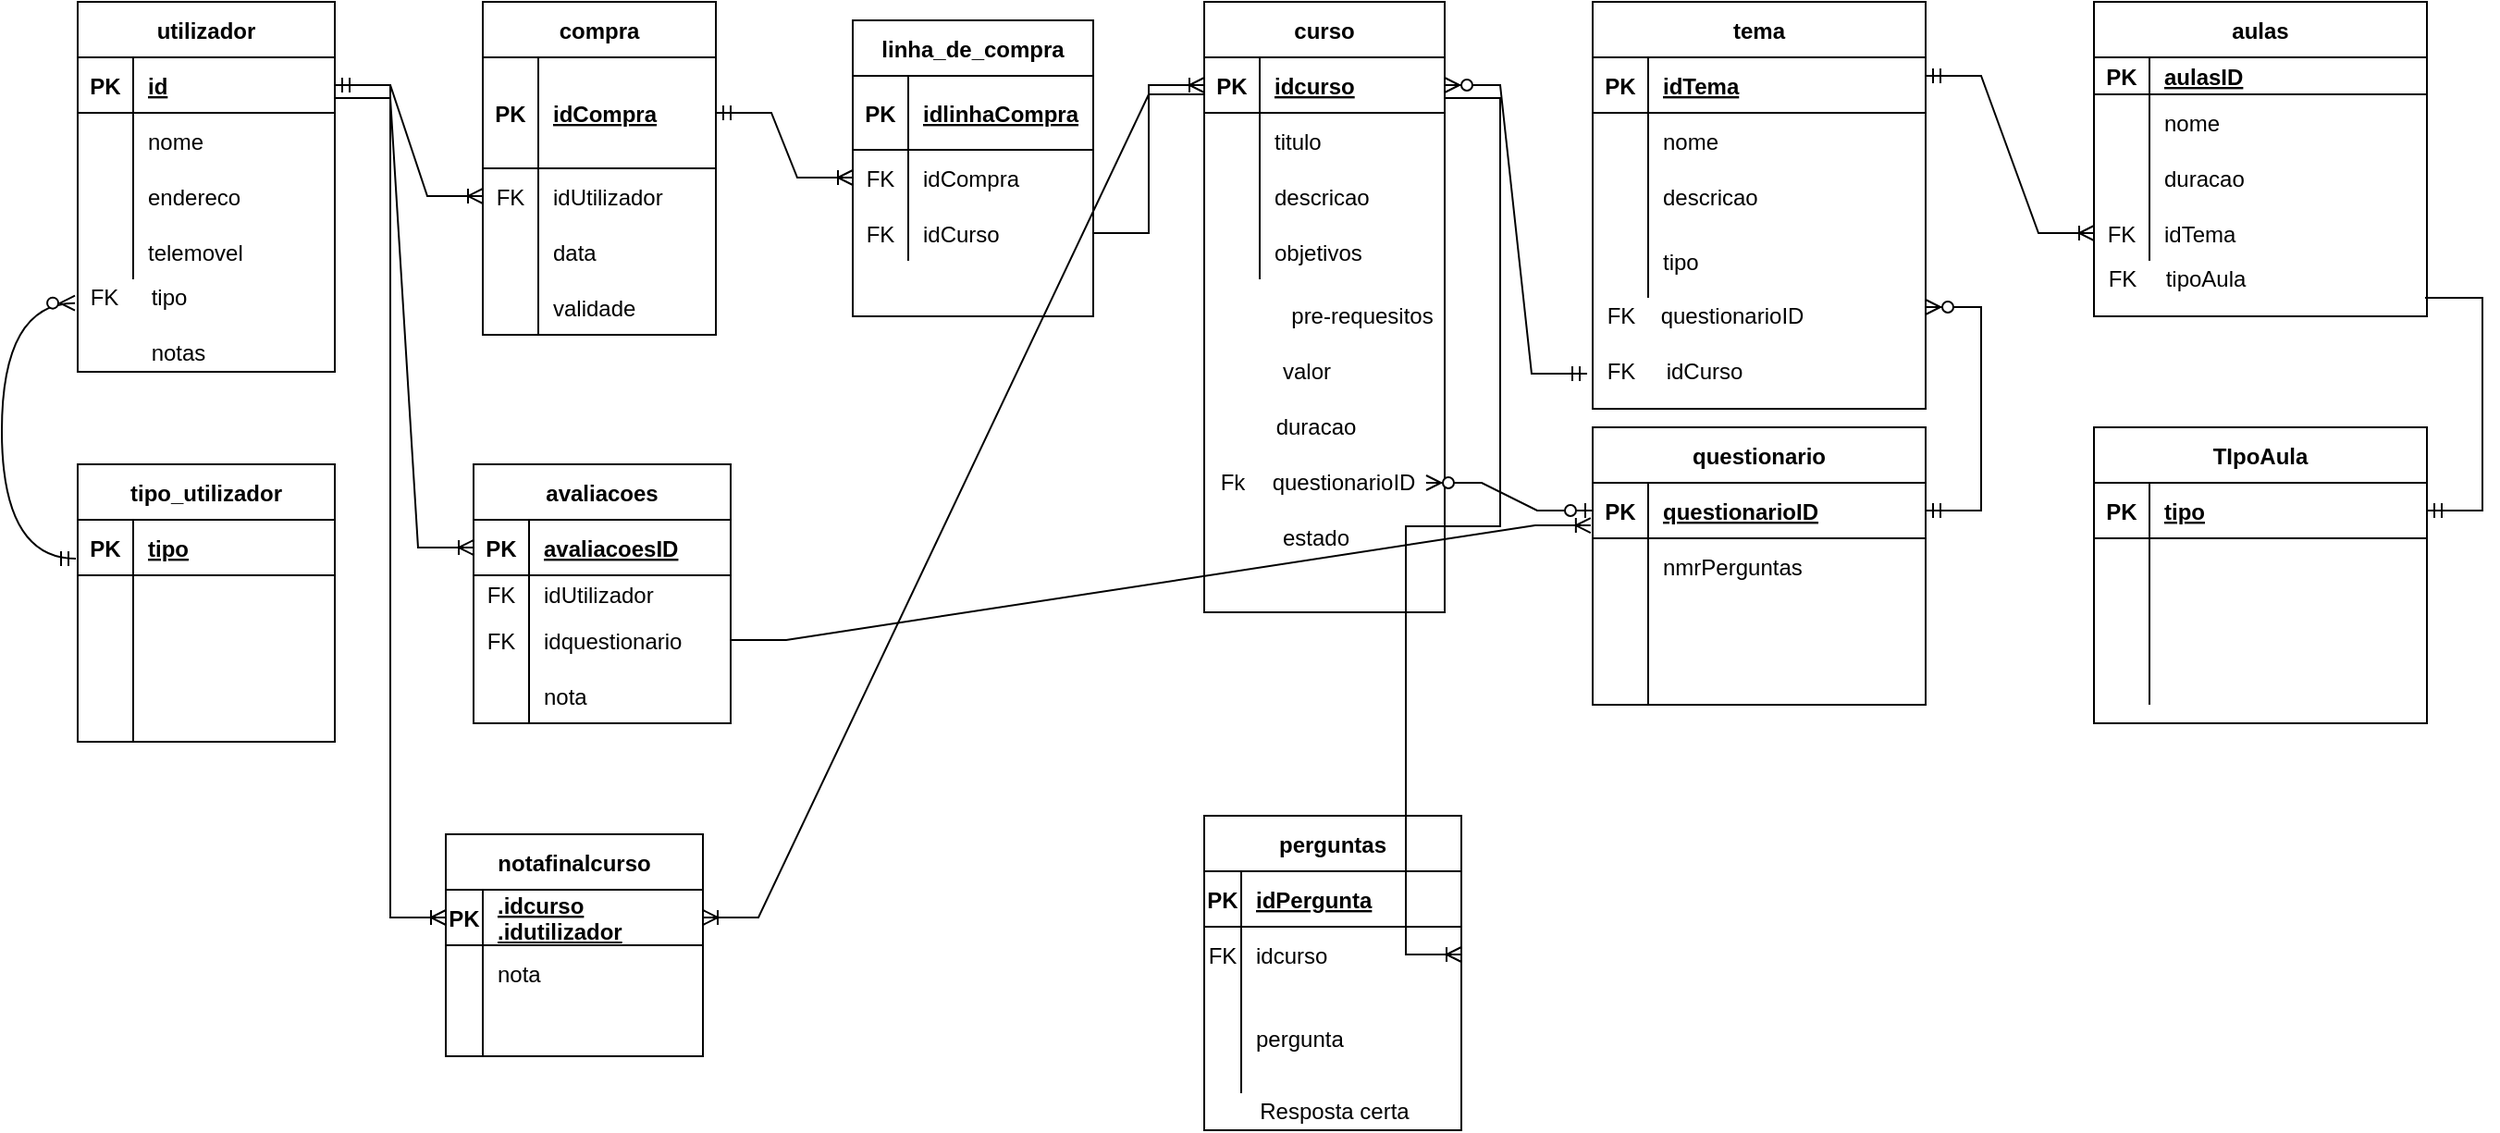 <mxfile version="15.8.6" type="github">
  <diagram id="vh200znScVI1yW0Zi9pW" name="Page-1">
    <mxGraphModel dx="1662" dy="800" grid="1" gridSize="10" guides="1" tooltips="1" connect="1" arrows="1" fold="1" page="1" pageScale="1" pageWidth="827" pageHeight="1169" math="0" shadow="0">
      <root>
        <mxCell id="0" />
        <mxCell id="1" parent="0" />
        <mxCell id="RiUkdsDSBspVf9KGMONN-1" value="utilizador" style="shape=table;startSize=30;container=1;collapsible=1;childLayout=tableLayout;fixedRows=1;rowLines=0;fontStyle=1;align=center;resizeLast=1;" parent="1" vertex="1">
          <mxGeometry x="61" y="70" width="139" height="200" as="geometry" />
        </mxCell>
        <mxCell id="RiUkdsDSBspVf9KGMONN-2" value="" style="shape=partialRectangle;collapsible=0;dropTarget=0;pointerEvents=0;fillColor=none;top=0;left=0;bottom=1;right=0;points=[[0,0.5],[1,0.5]];portConstraint=eastwest;" parent="RiUkdsDSBspVf9KGMONN-1" vertex="1">
          <mxGeometry y="30" width="139" height="30" as="geometry" />
        </mxCell>
        <mxCell id="RiUkdsDSBspVf9KGMONN-3" value="PK" style="shape=partialRectangle;connectable=0;fillColor=none;top=0;left=0;bottom=0;right=0;fontStyle=1;overflow=hidden;" parent="RiUkdsDSBspVf9KGMONN-2" vertex="1">
          <mxGeometry width="30" height="30" as="geometry">
            <mxRectangle width="30" height="30" as="alternateBounds" />
          </mxGeometry>
        </mxCell>
        <mxCell id="RiUkdsDSBspVf9KGMONN-4" value="id" style="shape=partialRectangle;connectable=0;fillColor=none;top=0;left=0;bottom=0;right=0;align=left;spacingLeft=6;fontStyle=5;overflow=hidden;" parent="RiUkdsDSBspVf9KGMONN-2" vertex="1">
          <mxGeometry x="30" width="109" height="30" as="geometry">
            <mxRectangle width="109" height="30" as="alternateBounds" />
          </mxGeometry>
        </mxCell>
        <mxCell id="RiUkdsDSBspVf9KGMONN-5" value="" style="shape=partialRectangle;collapsible=0;dropTarget=0;pointerEvents=0;fillColor=none;top=0;left=0;bottom=0;right=0;points=[[0,0.5],[1,0.5]];portConstraint=eastwest;" parent="RiUkdsDSBspVf9KGMONN-1" vertex="1">
          <mxGeometry y="60" width="139" height="30" as="geometry" />
        </mxCell>
        <mxCell id="RiUkdsDSBspVf9KGMONN-6" value="" style="shape=partialRectangle;connectable=0;fillColor=none;top=0;left=0;bottom=0;right=0;editable=1;overflow=hidden;" parent="RiUkdsDSBspVf9KGMONN-5" vertex="1">
          <mxGeometry width="30" height="30" as="geometry">
            <mxRectangle width="30" height="30" as="alternateBounds" />
          </mxGeometry>
        </mxCell>
        <mxCell id="RiUkdsDSBspVf9KGMONN-7" value="nome" style="shape=partialRectangle;connectable=0;fillColor=none;top=0;left=0;bottom=0;right=0;align=left;spacingLeft=6;overflow=hidden;" parent="RiUkdsDSBspVf9KGMONN-5" vertex="1">
          <mxGeometry x="30" width="109" height="30" as="geometry">
            <mxRectangle width="109" height="30" as="alternateBounds" />
          </mxGeometry>
        </mxCell>
        <mxCell id="RiUkdsDSBspVf9KGMONN-8" value="" style="shape=partialRectangle;collapsible=0;dropTarget=0;pointerEvents=0;fillColor=none;top=0;left=0;bottom=0;right=0;points=[[0,0.5],[1,0.5]];portConstraint=eastwest;" parent="RiUkdsDSBspVf9KGMONN-1" vertex="1">
          <mxGeometry y="90" width="139" height="30" as="geometry" />
        </mxCell>
        <mxCell id="RiUkdsDSBspVf9KGMONN-9" value="" style="shape=partialRectangle;connectable=0;fillColor=none;top=0;left=0;bottom=0;right=0;editable=1;overflow=hidden;" parent="RiUkdsDSBspVf9KGMONN-8" vertex="1">
          <mxGeometry width="30" height="30" as="geometry">
            <mxRectangle width="30" height="30" as="alternateBounds" />
          </mxGeometry>
        </mxCell>
        <mxCell id="RiUkdsDSBspVf9KGMONN-10" value="endereco" style="shape=partialRectangle;connectable=0;fillColor=none;top=0;left=0;bottom=0;right=0;align=left;spacingLeft=6;overflow=hidden;" parent="RiUkdsDSBspVf9KGMONN-8" vertex="1">
          <mxGeometry x="30" width="109" height="30" as="geometry">
            <mxRectangle width="109" height="30" as="alternateBounds" />
          </mxGeometry>
        </mxCell>
        <mxCell id="RiUkdsDSBspVf9KGMONN-11" value="" style="shape=partialRectangle;collapsible=0;dropTarget=0;pointerEvents=0;fillColor=none;top=0;left=0;bottom=0;right=0;points=[[0,0.5],[1,0.5]];portConstraint=eastwest;" parent="RiUkdsDSBspVf9KGMONN-1" vertex="1">
          <mxGeometry y="120" width="139" height="30" as="geometry" />
        </mxCell>
        <mxCell id="RiUkdsDSBspVf9KGMONN-12" value="" style="shape=partialRectangle;connectable=0;fillColor=none;top=0;left=0;bottom=0;right=0;editable=1;overflow=hidden;" parent="RiUkdsDSBspVf9KGMONN-11" vertex="1">
          <mxGeometry width="30" height="30" as="geometry">
            <mxRectangle width="30" height="30" as="alternateBounds" />
          </mxGeometry>
        </mxCell>
        <mxCell id="RiUkdsDSBspVf9KGMONN-13" value="telemovel" style="shape=partialRectangle;connectable=0;fillColor=none;top=0;left=0;bottom=0;right=0;align=left;spacingLeft=6;overflow=hidden;" parent="RiUkdsDSBspVf9KGMONN-11" vertex="1">
          <mxGeometry x="30" width="109" height="30" as="geometry">
            <mxRectangle width="109" height="30" as="alternateBounds" />
          </mxGeometry>
        </mxCell>
        <mxCell id="RiUkdsDSBspVf9KGMONN-14" value="curso" style="shape=table;startSize=30;container=1;collapsible=1;childLayout=tableLayout;fixedRows=1;rowLines=0;fontStyle=1;align=center;resizeLast=1;" parent="1" vertex="1">
          <mxGeometry x="670" y="70" width="130" height="330" as="geometry" />
        </mxCell>
        <mxCell id="RiUkdsDSBspVf9KGMONN-15" value="" style="shape=partialRectangle;collapsible=0;dropTarget=0;pointerEvents=0;fillColor=none;top=0;left=0;bottom=1;right=0;points=[[0,0.5],[1,0.5]];portConstraint=eastwest;" parent="RiUkdsDSBspVf9KGMONN-14" vertex="1">
          <mxGeometry y="30" width="130" height="30" as="geometry" />
        </mxCell>
        <mxCell id="RiUkdsDSBspVf9KGMONN-16" value="PK" style="shape=partialRectangle;connectable=0;fillColor=none;top=0;left=0;bottom=0;right=0;fontStyle=1;overflow=hidden;" parent="RiUkdsDSBspVf9KGMONN-15" vertex="1">
          <mxGeometry width="30" height="30" as="geometry">
            <mxRectangle width="30" height="30" as="alternateBounds" />
          </mxGeometry>
        </mxCell>
        <mxCell id="RiUkdsDSBspVf9KGMONN-17" value="idcurso" style="shape=partialRectangle;connectable=0;fillColor=none;top=0;left=0;bottom=0;right=0;align=left;spacingLeft=6;fontStyle=5;overflow=hidden;" parent="RiUkdsDSBspVf9KGMONN-15" vertex="1">
          <mxGeometry x="30" width="100" height="30" as="geometry">
            <mxRectangle width="100" height="30" as="alternateBounds" />
          </mxGeometry>
        </mxCell>
        <mxCell id="RiUkdsDSBspVf9KGMONN-18" value="" style="shape=partialRectangle;collapsible=0;dropTarget=0;pointerEvents=0;fillColor=none;top=0;left=0;bottom=0;right=0;points=[[0,0.5],[1,0.5]];portConstraint=eastwest;" parent="RiUkdsDSBspVf9KGMONN-14" vertex="1">
          <mxGeometry y="60" width="130" height="30" as="geometry" />
        </mxCell>
        <mxCell id="RiUkdsDSBspVf9KGMONN-19" value="" style="shape=partialRectangle;connectable=0;fillColor=none;top=0;left=0;bottom=0;right=0;editable=1;overflow=hidden;" parent="RiUkdsDSBspVf9KGMONN-18" vertex="1">
          <mxGeometry width="30" height="30" as="geometry">
            <mxRectangle width="30" height="30" as="alternateBounds" />
          </mxGeometry>
        </mxCell>
        <mxCell id="RiUkdsDSBspVf9KGMONN-20" value="titulo" style="shape=partialRectangle;connectable=0;fillColor=none;top=0;left=0;bottom=0;right=0;align=left;spacingLeft=6;overflow=hidden;" parent="RiUkdsDSBspVf9KGMONN-18" vertex="1">
          <mxGeometry x="30" width="100" height="30" as="geometry">
            <mxRectangle width="100" height="30" as="alternateBounds" />
          </mxGeometry>
        </mxCell>
        <mxCell id="RiUkdsDSBspVf9KGMONN-21" value="" style="shape=partialRectangle;collapsible=0;dropTarget=0;pointerEvents=0;fillColor=none;top=0;left=0;bottom=0;right=0;points=[[0,0.5],[1,0.5]];portConstraint=eastwest;" parent="RiUkdsDSBspVf9KGMONN-14" vertex="1">
          <mxGeometry y="90" width="130" height="30" as="geometry" />
        </mxCell>
        <mxCell id="RiUkdsDSBspVf9KGMONN-22" value="" style="shape=partialRectangle;connectable=0;fillColor=none;top=0;left=0;bottom=0;right=0;editable=1;overflow=hidden;" parent="RiUkdsDSBspVf9KGMONN-21" vertex="1">
          <mxGeometry width="30" height="30" as="geometry">
            <mxRectangle width="30" height="30" as="alternateBounds" />
          </mxGeometry>
        </mxCell>
        <mxCell id="RiUkdsDSBspVf9KGMONN-23" value="descricao" style="shape=partialRectangle;connectable=0;fillColor=none;top=0;left=0;bottom=0;right=0;align=left;spacingLeft=6;overflow=hidden;" parent="RiUkdsDSBspVf9KGMONN-21" vertex="1">
          <mxGeometry x="30" width="100" height="30" as="geometry">
            <mxRectangle width="100" height="30" as="alternateBounds" />
          </mxGeometry>
        </mxCell>
        <mxCell id="RiUkdsDSBspVf9KGMONN-24" value="" style="shape=partialRectangle;collapsible=0;dropTarget=0;pointerEvents=0;fillColor=none;top=0;left=0;bottom=0;right=0;points=[[0,0.5],[1,0.5]];portConstraint=eastwest;" parent="RiUkdsDSBspVf9KGMONN-14" vertex="1">
          <mxGeometry y="120" width="130" height="30" as="geometry" />
        </mxCell>
        <mxCell id="RiUkdsDSBspVf9KGMONN-25" value="" style="shape=partialRectangle;connectable=0;fillColor=none;top=0;left=0;bottom=0;right=0;editable=1;overflow=hidden;" parent="RiUkdsDSBspVf9KGMONN-24" vertex="1">
          <mxGeometry width="30" height="30" as="geometry">
            <mxRectangle width="30" height="30" as="alternateBounds" />
          </mxGeometry>
        </mxCell>
        <mxCell id="RiUkdsDSBspVf9KGMONN-26" value="objetivos" style="shape=partialRectangle;connectable=0;fillColor=none;top=0;left=0;bottom=0;right=0;align=left;spacingLeft=6;overflow=hidden;" parent="RiUkdsDSBspVf9KGMONN-24" vertex="1">
          <mxGeometry x="30" width="100" height="30" as="geometry">
            <mxRectangle width="100" height="30" as="alternateBounds" />
          </mxGeometry>
        </mxCell>
        <mxCell id="RiUkdsDSBspVf9KGMONN-28" value="pre-requesitos" style="text;html=1;align=center;verticalAlign=middle;resizable=0;points=[];autosize=1;strokeColor=none;fillColor=none;" parent="1" vertex="1">
          <mxGeometry x="710" y="230" width="90" height="20" as="geometry" />
        </mxCell>
        <mxCell id="RiUkdsDSBspVf9KGMONN-30" value="duracao&lt;span style=&quot;color: rgba(0 , 0 , 0 , 0) ; font-family: monospace ; font-size: 0px&quot;&gt;%3CmxGraphModel%3E%3Croot%3E%3CmxCell%20id%3D%220%22%2F%3E%3CmxCell%20id%3D%221%22%20parent%3D%220%22%2F%3E%3CmxCell%20id%3D%222%22%20value%3D%22pre-requesitos%22%20style%3D%22text%3Bhtml%3D1%3Balign%3Dcenter%3BverticalAlign%3Dmiddle%3Bresizable%3D0%3Bpoints%3D%5B%5D%3Bautosize%3D1%3BstrokeColor%3Dnone%3BfillColor%3Dnone%3B%22%20vertex%3D%221%22%20parent%3D%221%22%3E%3CmxGeometry%20x%3D%22260%22%20y%3D%22480%22%20width%3D%2290%22%20height%3D%2220%22%20as%3D%22geometry%22%2F%3E%3C%2FmxCell%3E%3C%2Froot%3E%3C%2FmxGraphModel%3E&lt;/span&gt;" style="text;html=1;align=center;verticalAlign=middle;resizable=0;points=[];autosize=1;strokeColor=none;fillColor=none;" parent="1" vertex="1">
          <mxGeometry x="700" y="290" width="60" height="20" as="geometry" />
        </mxCell>
        <mxCell id="RiUkdsDSBspVf9KGMONN-31" value="valor" style="text;html=1;align=center;verticalAlign=middle;resizable=0;points=[];autosize=1;strokeColor=none;fillColor=none;" parent="1" vertex="1">
          <mxGeometry x="705" y="260" width="40" height="20" as="geometry" />
        </mxCell>
        <mxCell id="RiUkdsDSBspVf9KGMONN-34" value="tipo_utilizador" style="shape=table;startSize=30;container=1;collapsible=1;childLayout=tableLayout;fixedRows=1;rowLines=0;fontStyle=1;align=center;resizeLast=1;" parent="1" vertex="1">
          <mxGeometry x="61" y="320" width="139" height="150" as="geometry" />
        </mxCell>
        <mxCell id="RiUkdsDSBspVf9KGMONN-35" value="" style="shape=partialRectangle;collapsible=0;dropTarget=0;pointerEvents=0;fillColor=none;top=0;left=0;bottom=1;right=0;points=[[0,0.5],[1,0.5]];portConstraint=eastwest;" parent="RiUkdsDSBspVf9KGMONN-34" vertex="1">
          <mxGeometry y="30" width="139" height="30" as="geometry" />
        </mxCell>
        <mxCell id="RiUkdsDSBspVf9KGMONN-36" value="PK" style="shape=partialRectangle;connectable=0;fillColor=none;top=0;left=0;bottom=0;right=0;fontStyle=1;overflow=hidden;" parent="RiUkdsDSBspVf9KGMONN-35" vertex="1">
          <mxGeometry width="30" height="30" as="geometry">
            <mxRectangle width="30" height="30" as="alternateBounds" />
          </mxGeometry>
        </mxCell>
        <mxCell id="RiUkdsDSBspVf9KGMONN-37" value="tipo" style="shape=partialRectangle;connectable=0;fillColor=none;top=0;left=0;bottom=0;right=0;align=left;spacingLeft=6;fontStyle=5;overflow=hidden;" parent="RiUkdsDSBspVf9KGMONN-35" vertex="1">
          <mxGeometry x="30" width="109" height="30" as="geometry">
            <mxRectangle width="109" height="30" as="alternateBounds" />
          </mxGeometry>
        </mxCell>
        <mxCell id="RiUkdsDSBspVf9KGMONN-38" value="" style="shape=partialRectangle;collapsible=0;dropTarget=0;pointerEvents=0;fillColor=none;top=0;left=0;bottom=0;right=0;points=[[0,0.5],[1,0.5]];portConstraint=eastwest;" parent="RiUkdsDSBspVf9KGMONN-34" vertex="1">
          <mxGeometry y="60" width="139" height="30" as="geometry" />
        </mxCell>
        <mxCell id="RiUkdsDSBspVf9KGMONN-39" value="" style="shape=partialRectangle;connectable=0;fillColor=none;top=0;left=0;bottom=0;right=0;editable=1;overflow=hidden;" parent="RiUkdsDSBspVf9KGMONN-38" vertex="1">
          <mxGeometry width="30" height="30" as="geometry">
            <mxRectangle width="30" height="30" as="alternateBounds" />
          </mxGeometry>
        </mxCell>
        <mxCell id="RiUkdsDSBspVf9KGMONN-40" value="" style="shape=partialRectangle;connectable=0;fillColor=none;top=0;left=0;bottom=0;right=0;align=left;spacingLeft=6;overflow=hidden;" parent="RiUkdsDSBspVf9KGMONN-38" vertex="1">
          <mxGeometry x="30" width="109" height="30" as="geometry">
            <mxRectangle width="109" height="30" as="alternateBounds" />
          </mxGeometry>
        </mxCell>
        <mxCell id="RiUkdsDSBspVf9KGMONN-41" value="" style="shape=partialRectangle;collapsible=0;dropTarget=0;pointerEvents=0;fillColor=none;top=0;left=0;bottom=0;right=0;points=[[0,0.5],[1,0.5]];portConstraint=eastwest;" parent="RiUkdsDSBspVf9KGMONN-34" vertex="1">
          <mxGeometry y="90" width="139" height="30" as="geometry" />
        </mxCell>
        <mxCell id="RiUkdsDSBspVf9KGMONN-42" value="" style="shape=partialRectangle;connectable=0;fillColor=none;top=0;left=0;bottom=0;right=0;editable=1;overflow=hidden;" parent="RiUkdsDSBspVf9KGMONN-41" vertex="1">
          <mxGeometry width="30" height="30" as="geometry">
            <mxRectangle width="30" height="30" as="alternateBounds" />
          </mxGeometry>
        </mxCell>
        <mxCell id="RiUkdsDSBspVf9KGMONN-43" value="" style="shape=partialRectangle;connectable=0;fillColor=none;top=0;left=0;bottom=0;right=0;align=left;spacingLeft=6;overflow=hidden;" parent="RiUkdsDSBspVf9KGMONN-41" vertex="1">
          <mxGeometry x="30" width="109" height="30" as="geometry">
            <mxRectangle width="109" height="30" as="alternateBounds" />
          </mxGeometry>
        </mxCell>
        <mxCell id="RiUkdsDSBspVf9KGMONN-44" value="" style="shape=partialRectangle;collapsible=0;dropTarget=0;pointerEvents=0;fillColor=none;top=0;left=0;bottom=0;right=0;points=[[0,0.5],[1,0.5]];portConstraint=eastwest;" parent="RiUkdsDSBspVf9KGMONN-34" vertex="1">
          <mxGeometry y="120" width="139" height="30" as="geometry" />
        </mxCell>
        <mxCell id="RiUkdsDSBspVf9KGMONN-45" value="" style="shape=partialRectangle;connectable=0;fillColor=none;top=0;left=0;bottom=0;right=0;editable=1;overflow=hidden;" parent="RiUkdsDSBspVf9KGMONN-44" vertex="1">
          <mxGeometry width="30" height="30" as="geometry">
            <mxRectangle width="30" height="30" as="alternateBounds" />
          </mxGeometry>
        </mxCell>
        <mxCell id="RiUkdsDSBspVf9KGMONN-46" value="" style="shape=partialRectangle;connectable=0;fillColor=none;top=0;left=0;bottom=0;right=0;align=left;spacingLeft=6;overflow=hidden;" parent="RiUkdsDSBspVf9KGMONN-44" vertex="1">
          <mxGeometry x="30" width="109" height="30" as="geometry">
            <mxRectangle width="109" height="30" as="alternateBounds" />
          </mxGeometry>
        </mxCell>
        <mxCell id="RiUkdsDSBspVf9KGMONN-47" value="" style="edgeStyle=orthogonalEdgeStyle;fontSize=12;html=1;endArrow=ERzeroToMany;startArrow=ERmandOne;rounded=0;entryX=-0.016;entryY=0.641;entryDx=0;entryDy=0;entryPerimeter=0;elbow=vertical;curved=1;" parent="1" target="RiUkdsDSBspVf9KGMONN-49" edge="1">
          <mxGeometry width="100" height="100" relative="1" as="geometry">
            <mxPoint x="60" y="371" as="sourcePoint" />
            <mxPoint x="140" y="230" as="targetPoint" />
            <Array as="points">
              <mxPoint x="20" y="371" />
              <mxPoint x="20" y="233" />
            </Array>
          </mxGeometry>
        </mxCell>
        <mxCell id="RiUkdsDSBspVf9KGMONN-48" value="tipo" style="text;html=1;align=center;verticalAlign=middle;resizable=0;points=[];autosize=1;strokeColor=none;fillColor=none;" parent="1" vertex="1">
          <mxGeometry x="95" y="220" width="30" height="20" as="geometry" />
        </mxCell>
        <mxCell id="RiUkdsDSBspVf9KGMONN-49" value="FK" style="text;html=1;align=center;verticalAlign=middle;resizable=0;points=[];autosize=1;strokeColor=none;fillColor=none;" parent="1" vertex="1">
          <mxGeometry x="60" y="220" width="30" height="20" as="geometry" />
        </mxCell>
        <mxCell id="RiUkdsDSBspVf9KGMONN-50" value="compra" style="shape=table;startSize=30;container=1;collapsible=1;childLayout=tableLayout;fixedRows=1;rowLines=0;fontStyle=1;align=center;resizeLast=1;" parent="1" vertex="1">
          <mxGeometry x="280" y="70" width="126" height="180" as="geometry" />
        </mxCell>
        <mxCell id="RiUkdsDSBspVf9KGMONN-51" value="" style="shape=partialRectangle;collapsible=0;dropTarget=0;pointerEvents=0;fillColor=none;top=0;left=0;bottom=1;right=0;points=[[0,0.5],[1,0.5]];portConstraint=eastwest;" parent="RiUkdsDSBspVf9KGMONN-50" vertex="1">
          <mxGeometry y="30" width="126" height="60" as="geometry" />
        </mxCell>
        <mxCell id="RiUkdsDSBspVf9KGMONN-52" value="PK" style="shape=partialRectangle;connectable=0;fillColor=none;top=0;left=0;bottom=0;right=0;fontStyle=1;overflow=hidden;" parent="RiUkdsDSBspVf9KGMONN-51" vertex="1">
          <mxGeometry width="30" height="60" as="geometry">
            <mxRectangle width="30" height="60" as="alternateBounds" />
          </mxGeometry>
        </mxCell>
        <mxCell id="RiUkdsDSBspVf9KGMONN-53" value="idCompra" style="shape=partialRectangle;connectable=0;fillColor=none;top=0;left=0;bottom=0;right=0;align=left;spacingLeft=6;fontStyle=5;overflow=hidden;" parent="RiUkdsDSBspVf9KGMONN-51" vertex="1">
          <mxGeometry x="30" width="96" height="60" as="geometry">
            <mxRectangle width="96" height="60" as="alternateBounds" />
          </mxGeometry>
        </mxCell>
        <mxCell id="RiUkdsDSBspVf9KGMONN-54" value="" style="shape=partialRectangle;collapsible=0;dropTarget=0;pointerEvents=0;fillColor=none;top=0;left=0;bottom=0;right=0;points=[[0,0.5],[1,0.5]];portConstraint=eastwest;" parent="RiUkdsDSBspVf9KGMONN-50" vertex="1">
          <mxGeometry y="90" width="126" height="30" as="geometry" />
        </mxCell>
        <mxCell id="RiUkdsDSBspVf9KGMONN-55" value="FK" style="shape=partialRectangle;connectable=0;fillColor=none;top=0;left=0;bottom=0;right=0;editable=1;overflow=hidden;" parent="RiUkdsDSBspVf9KGMONN-54" vertex="1">
          <mxGeometry width="30" height="30" as="geometry">
            <mxRectangle width="30" height="30" as="alternateBounds" />
          </mxGeometry>
        </mxCell>
        <mxCell id="RiUkdsDSBspVf9KGMONN-56" value="idUtilizador" style="shape=partialRectangle;connectable=0;fillColor=none;top=0;left=0;bottom=0;right=0;align=left;spacingLeft=6;overflow=hidden;" parent="RiUkdsDSBspVf9KGMONN-54" vertex="1">
          <mxGeometry x="30" width="96" height="30" as="geometry">
            <mxRectangle width="96" height="30" as="alternateBounds" />
          </mxGeometry>
        </mxCell>
        <mxCell id="RiUkdsDSBspVf9KGMONN-57" value="" style="shape=partialRectangle;collapsible=0;dropTarget=0;pointerEvents=0;fillColor=none;top=0;left=0;bottom=0;right=0;points=[[0,0.5],[1,0.5]];portConstraint=eastwest;" parent="RiUkdsDSBspVf9KGMONN-50" vertex="1">
          <mxGeometry y="120" width="126" height="30" as="geometry" />
        </mxCell>
        <mxCell id="RiUkdsDSBspVf9KGMONN-58" value="" style="shape=partialRectangle;connectable=0;fillColor=none;top=0;left=0;bottom=0;right=0;editable=1;overflow=hidden;" parent="RiUkdsDSBspVf9KGMONN-57" vertex="1">
          <mxGeometry width="30" height="30" as="geometry">
            <mxRectangle width="30" height="30" as="alternateBounds" />
          </mxGeometry>
        </mxCell>
        <mxCell id="RiUkdsDSBspVf9KGMONN-59" value="data" style="shape=partialRectangle;connectable=0;fillColor=none;top=0;left=0;bottom=0;right=0;align=left;spacingLeft=6;overflow=hidden;" parent="RiUkdsDSBspVf9KGMONN-57" vertex="1">
          <mxGeometry x="30" width="96" height="30" as="geometry">
            <mxRectangle width="96" height="30" as="alternateBounds" />
          </mxGeometry>
        </mxCell>
        <mxCell id="RiUkdsDSBspVf9KGMONN-60" value="" style="shape=partialRectangle;collapsible=0;dropTarget=0;pointerEvents=0;fillColor=none;top=0;left=0;bottom=0;right=0;points=[[0,0.5],[1,0.5]];portConstraint=eastwest;" parent="RiUkdsDSBspVf9KGMONN-50" vertex="1">
          <mxGeometry y="150" width="126" height="30" as="geometry" />
        </mxCell>
        <mxCell id="RiUkdsDSBspVf9KGMONN-61" value="" style="shape=partialRectangle;connectable=0;fillColor=none;top=0;left=0;bottom=0;right=0;editable=1;overflow=hidden;" parent="RiUkdsDSBspVf9KGMONN-60" vertex="1">
          <mxGeometry width="30" height="30" as="geometry">
            <mxRectangle width="30" height="30" as="alternateBounds" />
          </mxGeometry>
        </mxCell>
        <mxCell id="RiUkdsDSBspVf9KGMONN-62" value="validade" style="shape=partialRectangle;connectable=0;fillColor=none;top=0;left=0;bottom=0;right=0;align=left;spacingLeft=6;overflow=hidden;" parent="RiUkdsDSBspVf9KGMONN-60" vertex="1">
          <mxGeometry x="30" width="96" height="30" as="geometry">
            <mxRectangle width="96" height="30" as="alternateBounds" />
          </mxGeometry>
        </mxCell>
        <mxCell id="RiUkdsDSBspVf9KGMONN-63" value="linha_de_compra" style="shape=table;startSize=30;container=1;collapsible=1;childLayout=tableLayout;fixedRows=1;rowLines=0;fontStyle=1;align=center;resizeLast=1;" parent="1" vertex="1">
          <mxGeometry x="480" y="80" width="130" height="160" as="geometry" />
        </mxCell>
        <mxCell id="RiUkdsDSBspVf9KGMONN-64" value="" style="shape=partialRectangle;collapsible=0;dropTarget=0;pointerEvents=0;fillColor=none;top=0;left=0;bottom=1;right=0;points=[[0,0.5],[1,0.5]];portConstraint=eastwest;" parent="RiUkdsDSBspVf9KGMONN-63" vertex="1">
          <mxGeometry y="30" width="130" height="40" as="geometry" />
        </mxCell>
        <mxCell id="RiUkdsDSBspVf9KGMONN-65" value="PK" style="shape=partialRectangle;connectable=0;fillColor=none;top=0;left=0;bottom=0;right=0;fontStyle=1;overflow=hidden;" parent="RiUkdsDSBspVf9KGMONN-64" vertex="1">
          <mxGeometry width="30" height="40" as="geometry">
            <mxRectangle width="30" height="40" as="alternateBounds" />
          </mxGeometry>
        </mxCell>
        <mxCell id="RiUkdsDSBspVf9KGMONN-66" value="idlinhaCompra" style="shape=partialRectangle;connectable=0;fillColor=none;top=0;left=0;bottom=0;right=0;align=left;spacingLeft=6;fontStyle=5;overflow=hidden;" parent="RiUkdsDSBspVf9KGMONN-64" vertex="1">
          <mxGeometry x="30" width="100" height="40" as="geometry">
            <mxRectangle width="100" height="40" as="alternateBounds" />
          </mxGeometry>
        </mxCell>
        <mxCell id="RiUkdsDSBspVf9KGMONN-67" value="" style="shape=partialRectangle;collapsible=0;dropTarget=0;pointerEvents=0;fillColor=none;top=0;left=0;bottom=0;right=0;points=[[0,0.5],[1,0.5]];portConstraint=eastwest;" parent="RiUkdsDSBspVf9KGMONN-63" vertex="1">
          <mxGeometry y="70" width="130" height="30" as="geometry" />
        </mxCell>
        <mxCell id="RiUkdsDSBspVf9KGMONN-68" value="FK" style="shape=partialRectangle;connectable=0;fillColor=none;top=0;left=0;bottom=0;right=0;editable=1;overflow=hidden;" parent="RiUkdsDSBspVf9KGMONN-67" vertex="1">
          <mxGeometry width="30" height="30" as="geometry">
            <mxRectangle width="30" height="30" as="alternateBounds" />
          </mxGeometry>
        </mxCell>
        <mxCell id="RiUkdsDSBspVf9KGMONN-69" value="idCompra" style="shape=partialRectangle;connectable=0;fillColor=none;top=0;left=0;bottom=0;right=0;align=left;spacingLeft=6;overflow=hidden;" parent="RiUkdsDSBspVf9KGMONN-67" vertex="1">
          <mxGeometry x="30" width="100" height="30" as="geometry">
            <mxRectangle width="100" height="30" as="alternateBounds" />
          </mxGeometry>
        </mxCell>
        <mxCell id="RiUkdsDSBspVf9KGMONN-73" value="" style="shape=partialRectangle;collapsible=0;dropTarget=0;pointerEvents=0;fillColor=none;top=0;left=0;bottom=0;right=0;points=[[0,0.5],[1,0.5]];portConstraint=eastwest;" parent="RiUkdsDSBspVf9KGMONN-63" vertex="1">
          <mxGeometry y="100" width="130" height="30" as="geometry" />
        </mxCell>
        <mxCell id="RiUkdsDSBspVf9KGMONN-74" value="FK" style="shape=partialRectangle;connectable=0;fillColor=none;top=0;left=0;bottom=0;right=0;editable=1;overflow=hidden;" parent="RiUkdsDSBspVf9KGMONN-73" vertex="1">
          <mxGeometry width="30" height="30" as="geometry">
            <mxRectangle width="30" height="30" as="alternateBounds" />
          </mxGeometry>
        </mxCell>
        <mxCell id="RiUkdsDSBspVf9KGMONN-75" value="idCurso" style="shape=partialRectangle;connectable=0;fillColor=none;top=0;left=0;bottom=0;right=0;align=left;spacingLeft=6;overflow=hidden;" parent="RiUkdsDSBspVf9KGMONN-73" vertex="1">
          <mxGeometry x="30" width="100" height="30" as="geometry">
            <mxRectangle width="100" height="30" as="alternateBounds" />
          </mxGeometry>
        </mxCell>
        <mxCell id="RiUkdsDSBspVf9KGMONN-79" value="" style="edgeStyle=entityRelationEdgeStyle;fontSize=12;html=1;endArrow=ERoneToMany;startArrow=ERmandOne;rounded=0;entryX=0;entryY=0.5;entryDx=0;entryDy=0;" parent="1" source="RiUkdsDSBspVf9KGMONN-2" target="RiUkdsDSBspVf9KGMONN-54" edge="1">
          <mxGeometry width="100" height="100" relative="1" as="geometry">
            <mxPoint x="310" y="340" as="sourcePoint" />
            <mxPoint x="410" y="240" as="targetPoint" />
          </mxGeometry>
        </mxCell>
        <mxCell id="RiUkdsDSBspVf9KGMONN-80" value="" style="edgeStyle=entityRelationEdgeStyle;fontSize=12;html=1;endArrow=ERoneToMany;startArrow=ERmandOne;rounded=0;entryX=0;entryY=0.5;entryDx=0;entryDy=0;" parent="1" source="RiUkdsDSBspVf9KGMONN-51" target="RiUkdsDSBspVf9KGMONN-67" edge="1">
          <mxGeometry width="100" height="100" relative="1" as="geometry">
            <mxPoint x="414" y="185.0" as="sourcePoint" />
            <mxPoint x="480" y="177" as="targetPoint" />
          </mxGeometry>
        </mxCell>
        <mxCell id="RiUkdsDSBspVf9KGMONN-95" value="tema" style="shape=table;startSize=30;container=1;collapsible=1;childLayout=tableLayout;fixedRows=1;rowLines=0;fontStyle=1;align=center;resizeLast=1;" parent="1" vertex="1">
          <mxGeometry x="880" y="70" width="180" height="220" as="geometry" />
        </mxCell>
        <mxCell id="RiUkdsDSBspVf9KGMONN-96" value="" style="shape=partialRectangle;collapsible=0;dropTarget=0;pointerEvents=0;fillColor=none;top=0;left=0;bottom=1;right=0;points=[[0,0.5],[1,0.5]];portConstraint=eastwest;" parent="RiUkdsDSBspVf9KGMONN-95" vertex="1">
          <mxGeometry y="30" width="180" height="30" as="geometry" />
        </mxCell>
        <mxCell id="RiUkdsDSBspVf9KGMONN-97" value="PK" style="shape=partialRectangle;connectable=0;fillColor=none;top=0;left=0;bottom=0;right=0;fontStyle=1;overflow=hidden;" parent="RiUkdsDSBspVf9KGMONN-96" vertex="1">
          <mxGeometry width="30" height="30" as="geometry">
            <mxRectangle width="30" height="30" as="alternateBounds" />
          </mxGeometry>
        </mxCell>
        <mxCell id="RiUkdsDSBspVf9KGMONN-98" value="idTema" style="shape=partialRectangle;connectable=0;fillColor=none;top=0;left=0;bottom=0;right=0;align=left;spacingLeft=6;fontStyle=5;overflow=hidden;" parent="RiUkdsDSBspVf9KGMONN-96" vertex="1">
          <mxGeometry x="30" width="150" height="30" as="geometry">
            <mxRectangle width="150" height="30" as="alternateBounds" />
          </mxGeometry>
        </mxCell>
        <mxCell id="RiUkdsDSBspVf9KGMONN-99" value="" style="shape=partialRectangle;collapsible=0;dropTarget=0;pointerEvents=0;fillColor=none;top=0;left=0;bottom=0;right=0;points=[[0,0.5],[1,0.5]];portConstraint=eastwest;" parent="RiUkdsDSBspVf9KGMONN-95" vertex="1">
          <mxGeometry y="60" width="180" height="30" as="geometry" />
        </mxCell>
        <mxCell id="RiUkdsDSBspVf9KGMONN-100" value="" style="shape=partialRectangle;connectable=0;fillColor=none;top=0;left=0;bottom=0;right=0;editable=1;overflow=hidden;" parent="RiUkdsDSBspVf9KGMONN-99" vertex="1">
          <mxGeometry width="30" height="30" as="geometry">
            <mxRectangle width="30" height="30" as="alternateBounds" />
          </mxGeometry>
        </mxCell>
        <mxCell id="RiUkdsDSBspVf9KGMONN-101" value="nome" style="shape=partialRectangle;connectable=0;fillColor=none;top=0;left=0;bottom=0;right=0;align=left;spacingLeft=6;overflow=hidden;" parent="RiUkdsDSBspVf9KGMONN-99" vertex="1">
          <mxGeometry x="30" width="150" height="30" as="geometry">
            <mxRectangle width="150" height="30" as="alternateBounds" />
          </mxGeometry>
        </mxCell>
        <mxCell id="RiUkdsDSBspVf9KGMONN-102" value="" style="shape=partialRectangle;collapsible=0;dropTarget=0;pointerEvents=0;fillColor=none;top=0;left=0;bottom=0;right=0;points=[[0,0.5],[1,0.5]];portConstraint=eastwest;" parent="RiUkdsDSBspVf9KGMONN-95" vertex="1">
          <mxGeometry y="90" width="180" height="30" as="geometry" />
        </mxCell>
        <mxCell id="RiUkdsDSBspVf9KGMONN-103" value="" style="shape=partialRectangle;connectable=0;fillColor=none;top=0;left=0;bottom=0;right=0;editable=1;overflow=hidden;" parent="RiUkdsDSBspVf9KGMONN-102" vertex="1">
          <mxGeometry width="30" height="30" as="geometry">
            <mxRectangle width="30" height="30" as="alternateBounds" />
          </mxGeometry>
        </mxCell>
        <mxCell id="RiUkdsDSBspVf9KGMONN-104" value="descricao" style="shape=partialRectangle;connectable=0;fillColor=none;top=0;left=0;bottom=0;right=0;align=left;spacingLeft=6;overflow=hidden;" parent="RiUkdsDSBspVf9KGMONN-102" vertex="1">
          <mxGeometry x="30" width="150" height="30" as="geometry">
            <mxRectangle width="150" height="30" as="alternateBounds" />
          </mxGeometry>
        </mxCell>
        <mxCell id="RiUkdsDSBspVf9KGMONN-105" value="" style="shape=partialRectangle;collapsible=0;dropTarget=0;pointerEvents=0;fillColor=none;top=0;left=0;bottom=0;right=0;points=[[0,0.5],[1,0.5]];portConstraint=eastwest;" parent="RiUkdsDSBspVf9KGMONN-95" vertex="1">
          <mxGeometry y="120" width="180" height="40" as="geometry" />
        </mxCell>
        <mxCell id="RiUkdsDSBspVf9KGMONN-106" value="" style="shape=partialRectangle;connectable=0;fillColor=none;top=0;left=0;bottom=0;right=0;editable=1;overflow=hidden;" parent="RiUkdsDSBspVf9KGMONN-105" vertex="1">
          <mxGeometry width="30" height="40" as="geometry">
            <mxRectangle width="30" height="40" as="alternateBounds" />
          </mxGeometry>
        </mxCell>
        <mxCell id="RiUkdsDSBspVf9KGMONN-107" value="tipo" style="shape=partialRectangle;connectable=0;fillColor=none;top=0;left=0;bottom=0;right=0;align=left;spacingLeft=6;overflow=hidden;" parent="RiUkdsDSBspVf9KGMONN-105" vertex="1">
          <mxGeometry x="30" width="150" height="40" as="geometry">
            <mxRectangle width="150" height="40" as="alternateBounds" />
          </mxGeometry>
        </mxCell>
        <mxCell id="RiUkdsDSBspVf9KGMONN-108" value="aulas" style="shape=table;startSize=30;container=1;collapsible=1;childLayout=tableLayout;fixedRows=1;rowLines=0;fontStyle=1;align=center;resizeLast=1;" parent="1" vertex="1">
          <mxGeometry x="1151" y="70" width="180" height="170" as="geometry" />
        </mxCell>
        <mxCell id="RiUkdsDSBspVf9KGMONN-109" value="" style="shape=partialRectangle;collapsible=0;dropTarget=0;pointerEvents=0;fillColor=none;top=0;left=0;bottom=1;right=0;points=[[0,0.5],[1,0.5]];portConstraint=eastwest;" parent="RiUkdsDSBspVf9KGMONN-108" vertex="1">
          <mxGeometry y="30" width="180" height="20" as="geometry" />
        </mxCell>
        <mxCell id="RiUkdsDSBspVf9KGMONN-110" value="PK" style="shape=partialRectangle;connectable=0;fillColor=none;top=0;left=0;bottom=0;right=0;fontStyle=1;overflow=hidden;" parent="RiUkdsDSBspVf9KGMONN-109" vertex="1">
          <mxGeometry width="30" height="20" as="geometry">
            <mxRectangle width="30" height="20" as="alternateBounds" />
          </mxGeometry>
        </mxCell>
        <mxCell id="RiUkdsDSBspVf9KGMONN-111" value="aulasID" style="shape=partialRectangle;connectable=0;fillColor=none;top=0;left=0;bottom=0;right=0;align=left;spacingLeft=6;fontStyle=5;overflow=hidden;" parent="RiUkdsDSBspVf9KGMONN-109" vertex="1">
          <mxGeometry x="30" width="150" height="20" as="geometry">
            <mxRectangle width="150" height="20" as="alternateBounds" />
          </mxGeometry>
        </mxCell>
        <mxCell id="RiUkdsDSBspVf9KGMONN-112" value="" style="shape=partialRectangle;collapsible=0;dropTarget=0;pointerEvents=0;fillColor=none;top=0;left=0;bottom=0;right=0;points=[[0,0.5],[1,0.5]];portConstraint=eastwest;" parent="RiUkdsDSBspVf9KGMONN-108" vertex="1">
          <mxGeometry y="50" width="180" height="30" as="geometry" />
        </mxCell>
        <mxCell id="RiUkdsDSBspVf9KGMONN-113" value="" style="shape=partialRectangle;connectable=0;fillColor=none;top=0;left=0;bottom=0;right=0;editable=1;overflow=hidden;" parent="RiUkdsDSBspVf9KGMONN-112" vertex="1">
          <mxGeometry width="30" height="30" as="geometry">
            <mxRectangle width="30" height="30" as="alternateBounds" />
          </mxGeometry>
        </mxCell>
        <mxCell id="RiUkdsDSBspVf9KGMONN-114" value="nome" style="shape=partialRectangle;connectable=0;fillColor=none;top=0;left=0;bottom=0;right=0;align=left;spacingLeft=6;overflow=hidden;" parent="RiUkdsDSBspVf9KGMONN-112" vertex="1">
          <mxGeometry x="30" width="150" height="30" as="geometry">
            <mxRectangle width="150" height="30" as="alternateBounds" />
          </mxGeometry>
        </mxCell>
        <mxCell id="RiUkdsDSBspVf9KGMONN-115" value="" style="shape=partialRectangle;collapsible=0;dropTarget=0;pointerEvents=0;fillColor=none;top=0;left=0;bottom=0;right=0;points=[[0,0.5],[1,0.5]];portConstraint=eastwest;" parent="RiUkdsDSBspVf9KGMONN-108" vertex="1">
          <mxGeometry y="80" width="180" height="30" as="geometry" />
        </mxCell>
        <mxCell id="RiUkdsDSBspVf9KGMONN-116" value="" style="shape=partialRectangle;connectable=0;fillColor=none;top=0;left=0;bottom=0;right=0;editable=1;overflow=hidden;" parent="RiUkdsDSBspVf9KGMONN-115" vertex="1">
          <mxGeometry width="30" height="30" as="geometry">
            <mxRectangle width="30" height="30" as="alternateBounds" />
          </mxGeometry>
        </mxCell>
        <mxCell id="RiUkdsDSBspVf9KGMONN-117" value="duracao" style="shape=partialRectangle;connectable=0;fillColor=none;top=0;left=0;bottom=0;right=0;align=left;spacingLeft=6;overflow=hidden;" parent="RiUkdsDSBspVf9KGMONN-115" vertex="1">
          <mxGeometry x="30" width="150" height="30" as="geometry">
            <mxRectangle width="150" height="30" as="alternateBounds" />
          </mxGeometry>
        </mxCell>
        <mxCell id="RiUkdsDSBspVf9KGMONN-118" value="" style="shape=partialRectangle;collapsible=0;dropTarget=0;pointerEvents=0;fillColor=none;top=0;left=0;bottom=0;right=0;points=[[0,0.5],[1,0.5]];portConstraint=eastwest;" parent="RiUkdsDSBspVf9KGMONN-108" vertex="1">
          <mxGeometry y="110" width="180" height="30" as="geometry" />
        </mxCell>
        <mxCell id="RiUkdsDSBspVf9KGMONN-119" value="FK" style="shape=partialRectangle;connectable=0;fillColor=none;top=0;left=0;bottom=0;right=0;editable=1;overflow=hidden;" parent="RiUkdsDSBspVf9KGMONN-118" vertex="1">
          <mxGeometry width="30" height="30" as="geometry">
            <mxRectangle width="30" height="30" as="alternateBounds" />
          </mxGeometry>
        </mxCell>
        <mxCell id="RiUkdsDSBspVf9KGMONN-120" value="idTema" style="shape=partialRectangle;connectable=0;fillColor=none;top=0;left=0;bottom=0;right=0;align=left;spacingLeft=6;overflow=hidden;" parent="RiUkdsDSBspVf9KGMONN-118" vertex="1">
          <mxGeometry x="30" width="150" height="30" as="geometry">
            <mxRectangle width="150" height="30" as="alternateBounds" />
          </mxGeometry>
        </mxCell>
        <mxCell id="RiUkdsDSBspVf9KGMONN-121" value="TIpoAula" style="shape=table;startSize=30;container=1;collapsible=1;childLayout=tableLayout;fixedRows=1;rowLines=0;fontStyle=1;align=center;resizeLast=1;" parent="1" vertex="1">
          <mxGeometry x="1151" y="300" width="180" height="160" as="geometry" />
        </mxCell>
        <mxCell id="RiUkdsDSBspVf9KGMONN-122" value="" style="shape=partialRectangle;collapsible=0;dropTarget=0;pointerEvents=0;fillColor=none;top=0;left=0;bottom=1;right=0;points=[[0,0.5],[1,0.5]];portConstraint=eastwest;" parent="RiUkdsDSBspVf9KGMONN-121" vertex="1">
          <mxGeometry y="30" width="180" height="30" as="geometry" />
        </mxCell>
        <mxCell id="RiUkdsDSBspVf9KGMONN-123" value="PK" style="shape=partialRectangle;connectable=0;fillColor=none;top=0;left=0;bottom=0;right=0;fontStyle=1;overflow=hidden;" parent="RiUkdsDSBspVf9KGMONN-122" vertex="1">
          <mxGeometry width="30" height="30" as="geometry">
            <mxRectangle width="30" height="30" as="alternateBounds" />
          </mxGeometry>
        </mxCell>
        <mxCell id="RiUkdsDSBspVf9KGMONN-124" value="tipo" style="shape=partialRectangle;connectable=0;fillColor=none;top=0;left=0;bottom=0;right=0;align=left;spacingLeft=6;fontStyle=5;overflow=hidden;" parent="RiUkdsDSBspVf9KGMONN-122" vertex="1">
          <mxGeometry x="30" width="150" height="30" as="geometry">
            <mxRectangle width="150" height="30" as="alternateBounds" />
          </mxGeometry>
        </mxCell>
        <mxCell id="RiUkdsDSBspVf9KGMONN-125" value="" style="shape=partialRectangle;collapsible=0;dropTarget=0;pointerEvents=0;fillColor=none;top=0;left=0;bottom=0;right=0;points=[[0,0.5],[1,0.5]];portConstraint=eastwest;" parent="RiUkdsDSBspVf9KGMONN-121" vertex="1">
          <mxGeometry y="60" width="180" height="30" as="geometry" />
        </mxCell>
        <mxCell id="RiUkdsDSBspVf9KGMONN-126" value="" style="shape=partialRectangle;connectable=0;fillColor=none;top=0;left=0;bottom=0;right=0;editable=1;overflow=hidden;" parent="RiUkdsDSBspVf9KGMONN-125" vertex="1">
          <mxGeometry width="30" height="30" as="geometry">
            <mxRectangle width="30" height="30" as="alternateBounds" />
          </mxGeometry>
        </mxCell>
        <mxCell id="RiUkdsDSBspVf9KGMONN-127" value="" style="shape=partialRectangle;connectable=0;fillColor=none;top=0;left=0;bottom=0;right=0;align=left;spacingLeft=6;overflow=hidden;" parent="RiUkdsDSBspVf9KGMONN-125" vertex="1">
          <mxGeometry x="30" width="150" height="30" as="geometry">
            <mxRectangle width="150" height="30" as="alternateBounds" />
          </mxGeometry>
        </mxCell>
        <mxCell id="RiUkdsDSBspVf9KGMONN-128" value="" style="shape=partialRectangle;collapsible=0;dropTarget=0;pointerEvents=0;fillColor=none;top=0;left=0;bottom=0;right=0;points=[[0,0.5],[1,0.5]];portConstraint=eastwest;" parent="RiUkdsDSBspVf9KGMONN-121" vertex="1">
          <mxGeometry y="90" width="180" height="30" as="geometry" />
        </mxCell>
        <mxCell id="RiUkdsDSBspVf9KGMONN-129" value="" style="shape=partialRectangle;connectable=0;fillColor=none;top=0;left=0;bottom=0;right=0;editable=1;overflow=hidden;" parent="RiUkdsDSBspVf9KGMONN-128" vertex="1">
          <mxGeometry width="30" height="30" as="geometry">
            <mxRectangle width="30" height="30" as="alternateBounds" />
          </mxGeometry>
        </mxCell>
        <mxCell id="RiUkdsDSBspVf9KGMONN-130" value="" style="shape=partialRectangle;connectable=0;fillColor=none;top=0;left=0;bottom=0;right=0;align=left;spacingLeft=6;overflow=hidden;" parent="RiUkdsDSBspVf9KGMONN-128" vertex="1">
          <mxGeometry x="30" width="150" height="30" as="geometry">
            <mxRectangle width="150" height="30" as="alternateBounds" />
          </mxGeometry>
        </mxCell>
        <mxCell id="RiUkdsDSBspVf9KGMONN-131" value="" style="shape=partialRectangle;collapsible=0;dropTarget=0;pointerEvents=0;fillColor=none;top=0;left=0;bottom=0;right=0;points=[[0,0.5],[1,0.5]];portConstraint=eastwest;" parent="RiUkdsDSBspVf9KGMONN-121" vertex="1">
          <mxGeometry y="120" width="180" height="30" as="geometry" />
        </mxCell>
        <mxCell id="RiUkdsDSBspVf9KGMONN-132" value="" style="shape=partialRectangle;connectable=0;fillColor=none;top=0;left=0;bottom=0;right=0;editable=1;overflow=hidden;" parent="RiUkdsDSBspVf9KGMONN-131" vertex="1">
          <mxGeometry width="30" height="30" as="geometry">
            <mxRectangle width="30" height="30" as="alternateBounds" />
          </mxGeometry>
        </mxCell>
        <mxCell id="RiUkdsDSBspVf9KGMONN-133" value="" style="shape=partialRectangle;connectable=0;fillColor=none;top=0;left=0;bottom=0;right=0;align=left;spacingLeft=6;overflow=hidden;" parent="RiUkdsDSBspVf9KGMONN-131" vertex="1">
          <mxGeometry x="30" width="150" height="30" as="geometry">
            <mxRectangle width="150" height="30" as="alternateBounds" />
          </mxGeometry>
        </mxCell>
        <mxCell id="RiUkdsDSBspVf9KGMONN-141" value="" style="edgeStyle=entityRelationEdgeStyle;fontSize=12;html=1;endArrow=ERoneToMany;startArrow=ERmandOne;rounded=0;entryX=0;entryY=0.5;entryDx=0;entryDy=0;" parent="1" target="RiUkdsDSBspVf9KGMONN-118" edge="1">
          <mxGeometry width="100" height="100" relative="1" as="geometry">
            <mxPoint x="1060" y="110" as="sourcePoint" />
            <mxPoint x="1160" y="10" as="targetPoint" />
          </mxGeometry>
        </mxCell>
        <mxCell id="RiUkdsDSBspVf9KGMONN-144" value="questionario" style="shape=table;startSize=30;container=1;collapsible=1;childLayout=tableLayout;fixedRows=1;rowLines=0;fontStyle=1;align=center;resizeLast=1;" parent="1" vertex="1">
          <mxGeometry x="880" y="300" width="180" height="150" as="geometry" />
        </mxCell>
        <mxCell id="RiUkdsDSBspVf9KGMONN-145" value="" style="shape=partialRectangle;collapsible=0;dropTarget=0;pointerEvents=0;fillColor=none;top=0;left=0;bottom=1;right=0;points=[[0,0.5],[1,0.5]];portConstraint=eastwest;" parent="RiUkdsDSBspVf9KGMONN-144" vertex="1">
          <mxGeometry y="30" width="180" height="30" as="geometry" />
        </mxCell>
        <mxCell id="RiUkdsDSBspVf9KGMONN-146" value="PK" style="shape=partialRectangle;connectable=0;fillColor=none;top=0;left=0;bottom=0;right=0;fontStyle=1;overflow=hidden;" parent="RiUkdsDSBspVf9KGMONN-145" vertex="1">
          <mxGeometry width="30" height="30" as="geometry">
            <mxRectangle width="30" height="30" as="alternateBounds" />
          </mxGeometry>
        </mxCell>
        <mxCell id="RiUkdsDSBspVf9KGMONN-147" value="questionarioID" style="shape=partialRectangle;connectable=0;fillColor=none;top=0;left=0;bottom=0;right=0;align=left;spacingLeft=6;fontStyle=5;overflow=hidden;" parent="RiUkdsDSBspVf9KGMONN-145" vertex="1">
          <mxGeometry x="30" width="150" height="30" as="geometry">
            <mxRectangle width="150" height="30" as="alternateBounds" />
          </mxGeometry>
        </mxCell>
        <mxCell id="RiUkdsDSBspVf9KGMONN-148" value="" style="shape=partialRectangle;collapsible=0;dropTarget=0;pointerEvents=0;fillColor=none;top=0;left=0;bottom=0;right=0;points=[[0,0.5],[1,0.5]];portConstraint=eastwest;" parent="RiUkdsDSBspVf9KGMONN-144" vertex="1">
          <mxGeometry y="60" width="180" height="30" as="geometry" />
        </mxCell>
        <mxCell id="RiUkdsDSBspVf9KGMONN-149" value="" style="shape=partialRectangle;connectable=0;fillColor=none;top=0;left=0;bottom=0;right=0;editable=1;overflow=hidden;" parent="RiUkdsDSBspVf9KGMONN-148" vertex="1">
          <mxGeometry width="30" height="30" as="geometry">
            <mxRectangle width="30" height="30" as="alternateBounds" />
          </mxGeometry>
        </mxCell>
        <mxCell id="RiUkdsDSBspVf9KGMONN-150" value="nmrPerguntas" style="shape=partialRectangle;connectable=0;fillColor=none;top=0;left=0;bottom=0;right=0;align=left;spacingLeft=6;overflow=hidden;" parent="RiUkdsDSBspVf9KGMONN-148" vertex="1">
          <mxGeometry x="30" width="150" height="30" as="geometry">
            <mxRectangle width="150" height="30" as="alternateBounds" />
          </mxGeometry>
        </mxCell>
        <mxCell id="RiUkdsDSBspVf9KGMONN-151" value="" style="shape=partialRectangle;collapsible=0;dropTarget=0;pointerEvents=0;fillColor=none;top=0;left=0;bottom=0;right=0;points=[[0,0.5],[1,0.5]];portConstraint=eastwest;" parent="RiUkdsDSBspVf9KGMONN-144" vertex="1">
          <mxGeometry y="90" width="180" height="30" as="geometry" />
        </mxCell>
        <mxCell id="RiUkdsDSBspVf9KGMONN-152" value="" style="shape=partialRectangle;connectable=0;fillColor=none;top=0;left=0;bottom=0;right=0;editable=1;overflow=hidden;" parent="RiUkdsDSBspVf9KGMONN-151" vertex="1">
          <mxGeometry width="30" height="30" as="geometry">
            <mxRectangle width="30" height="30" as="alternateBounds" />
          </mxGeometry>
        </mxCell>
        <mxCell id="RiUkdsDSBspVf9KGMONN-153" value="" style="shape=partialRectangle;connectable=0;fillColor=none;top=0;left=0;bottom=0;right=0;align=left;spacingLeft=6;overflow=hidden;" parent="RiUkdsDSBspVf9KGMONN-151" vertex="1">
          <mxGeometry x="30" width="150" height="30" as="geometry">
            <mxRectangle width="150" height="30" as="alternateBounds" />
          </mxGeometry>
        </mxCell>
        <mxCell id="RiUkdsDSBspVf9KGMONN-154" value="" style="shape=partialRectangle;collapsible=0;dropTarget=0;pointerEvents=0;fillColor=none;top=0;left=0;bottom=0;right=0;points=[[0,0.5],[1,0.5]];portConstraint=eastwest;" parent="RiUkdsDSBspVf9KGMONN-144" vertex="1">
          <mxGeometry y="120" width="180" height="30" as="geometry" />
        </mxCell>
        <mxCell id="RiUkdsDSBspVf9KGMONN-155" value="" style="shape=partialRectangle;connectable=0;fillColor=none;top=0;left=0;bottom=0;right=0;editable=1;overflow=hidden;" parent="RiUkdsDSBspVf9KGMONN-154" vertex="1">
          <mxGeometry width="30" height="30" as="geometry">
            <mxRectangle width="30" height="30" as="alternateBounds" />
          </mxGeometry>
        </mxCell>
        <mxCell id="RiUkdsDSBspVf9KGMONN-156" value="" style="shape=partialRectangle;connectable=0;fillColor=none;top=0;left=0;bottom=0;right=0;align=left;spacingLeft=6;overflow=hidden;" parent="RiUkdsDSBspVf9KGMONN-154" vertex="1">
          <mxGeometry x="30" width="150" height="30" as="geometry">
            <mxRectangle width="150" height="30" as="alternateBounds" />
          </mxGeometry>
        </mxCell>
        <mxCell id="RiUkdsDSBspVf9KGMONN-157" value="questionarioID" style="text;html=1;align=center;verticalAlign=middle;resizable=0;points=[];autosize=1;strokeColor=none;fillColor=none;" parent="1" vertex="1">
          <mxGeometry x="910" y="230" width="90" height="20" as="geometry" />
        </mxCell>
        <mxCell id="RiUkdsDSBspVf9KGMONN-158" value="FK" style="text;html=1;align=center;verticalAlign=middle;resizable=0;points=[];autosize=1;strokeColor=none;fillColor=none;" parent="1" vertex="1">
          <mxGeometry x="880" y="230" width="30" height="20" as="geometry" />
        </mxCell>
        <mxCell id="RiUkdsDSBspVf9KGMONN-160" value="Fk" style="text;html=1;align=center;verticalAlign=middle;resizable=0;points=[];autosize=1;strokeColor=none;fillColor=none;" parent="1" vertex="1">
          <mxGeometry x="670" y="320" width="30" height="20" as="geometry" />
        </mxCell>
        <mxCell id="RiUkdsDSBspVf9KGMONN-161" value="questionarioID" style="text;html=1;align=center;verticalAlign=middle;resizable=0;points=[];autosize=1;strokeColor=none;fillColor=none;" parent="1" vertex="1">
          <mxGeometry x="700" y="320" width="90" height="20" as="geometry" />
        </mxCell>
        <mxCell id="RiUkdsDSBspVf9KGMONN-163" value="notas" style="text;html=1;align=center;verticalAlign=middle;resizable=0;points=[];autosize=1;strokeColor=none;fillColor=none;" parent="1" vertex="1">
          <mxGeometry x="95" y="250" width="40" height="20" as="geometry" />
        </mxCell>
        <mxCell id="EV05h6bHleBGwj3LrSKX-1" value="" style="edgeStyle=entityRelationEdgeStyle;fontSize=12;html=1;endArrow=ERoneToMany;rounded=0;exitX=1;exitY=0.5;exitDx=0;exitDy=0;entryX=0;entryY=0.5;entryDx=0;entryDy=0;" parent="1" source="RiUkdsDSBspVf9KGMONN-73" target="RiUkdsDSBspVf9KGMONN-15" edge="1">
          <mxGeometry width="100" height="100" relative="1" as="geometry">
            <mxPoint x="780" y="480" as="sourcePoint" />
            <mxPoint x="880" y="380" as="targetPoint" />
          </mxGeometry>
        </mxCell>
        <mxCell id="EV05h6bHleBGwj3LrSKX-4" value="" style="edgeStyle=entityRelationEdgeStyle;fontSize=12;html=1;endArrow=ERzeroToMany;startArrow=ERzeroToOne;rounded=0;exitX=0;exitY=0.5;exitDx=0;exitDy=0;" parent="1" source="RiUkdsDSBspVf9KGMONN-145" target="RiUkdsDSBspVf9KGMONN-161" edge="1">
          <mxGeometry width="100" height="100" relative="1" as="geometry">
            <mxPoint x="820" y="390" as="sourcePoint" />
            <mxPoint x="880" y="280" as="targetPoint" />
          </mxGeometry>
        </mxCell>
        <mxCell id="EV05h6bHleBGwj3LrSKX-7" value="FK" style="text;html=1;align=center;verticalAlign=middle;resizable=0;points=[];autosize=1;strokeColor=none;fillColor=none;" parent="1" vertex="1">
          <mxGeometry x="880" y="260" width="30" height="20" as="geometry" />
        </mxCell>
        <mxCell id="EV05h6bHleBGwj3LrSKX-9" value="idCurso" style="text;html=1;align=center;verticalAlign=middle;resizable=0;points=[];autosize=1;strokeColor=none;fillColor=none;" parent="1" vertex="1">
          <mxGeometry x="910" y="260" width="60" height="20" as="geometry" />
        </mxCell>
        <mxCell id="EV05h6bHleBGwj3LrSKX-11" value="" style="edgeStyle=entityRelationEdgeStyle;fontSize=12;html=1;endArrow=ERzeroToMany;startArrow=ERmandOne;rounded=0;entryX=1;entryY=0.5;entryDx=0;entryDy=0;exitX=-0.1;exitY=0.55;exitDx=0;exitDy=0;exitPerimeter=0;" parent="1" source="EV05h6bHleBGwj3LrSKX-7" target="RiUkdsDSBspVf9KGMONN-15" edge="1">
          <mxGeometry width="100" height="100" relative="1" as="geometry">
            <mxPoint x="830" y="190" as="sourcePoint" />
            <mxPoint x="880" y="280" as="targetPoint" />
          </mxGeometry>
        </mxCell>
        <mxCell id="EV05h6bHleBGwj3LrSKX-12" value="" style="edgeStyle=entityRelationEdgeStyle;fontSize=12;html=1;endArrow=ERzeroToMany;startArrow=ERmandOne;rounded=0;entryX=1;entryY=0.75;entryDx=0;entryDy=0;exitX=1;exitY=0.5;exitDx=0;exitDy=0;" parent="1" source="RiUkdsDSBspVf9KGMONN-145" target="RiUkdsDSBspVf9KGMONN-95" edge="1">
          <mxGeometry width="100" height="100" relative="1" as="geometry">
            <mxPoint x="1030" y="550" as="sourcePoint" />
            <mxPoint x="1130" y="450" as="targetPoint" />
          </mxGeometry>
        </mxCell>
        <mxCell id="EV05h6bHleBGwj3LrSKX-13" value="FK" style="text;html=1;align=center;verticalAlign=middle;resizable=0;points=[];autosize=1;strokeColor=none;fillColor=none;" parent="1" vertex="1">
          <mxGeometry x="1151" y="210" width="30" height="20" as="geometry" />
        </mxCell>
        <mxCell id="EV05h6bHleBGwj3LrSKX-15" value="tipoAula" style="text;html=1;align=center;verticalAlign=middle;resizable=0;points=[];autosize=1;strokeColor=none;fillColor=none;" parent="1" vertex="1">
          <mxGeometry x="1181" y="210" width="60" height="20" as="geometry" />
        </mxCell>
        <mxCell id="EV05h6bHleBGwj3LrSKX-16" value="" style="edgeStyle=entityRelationEdgeStyle;fontSize=12;html=1;endArrow=ERmandOne;rounded=0;" parent="1" target="RiUkdsDSBspVf9KGMONN-122" edge="1">
          <mxGeometry width="100" height="100" relative="1" as="geometry">
            <mxPoint x="1330" y="230" as="sourcePoint" />
            <mxPoint x="1490" y="260" as="targetPoint" />
          </mxGeometry>
        </mxCell>
        <mxCell id="4egkn8s8z34PSwHqKv2S-1" value="avaliacoes" style="shape=table;startSize=30;container=1;collapsible=1;childLayout=tableLayout;fixedRows=1;rowLines=0;fontStyle=1;align=center;resizeLast=1;" parent="1" vertex="1">
          <mxGeometry x="275" y="320" width="139" height="140" as="geometry" />
        </mxCell>
        <mxCell id="4egkn8s8z34PSwHqKv2S-2" value="" style="shape=partialRectangle;collapsible=0;dropTarget=0;pointerEvents=0;fillColor=none;top=0;left=0;bottom=1;right=0;points=[[0,0.5],[1,0.5]];portConstraint=eastwest;" parent="4egkn8s8z34PSwHqKv2S-1" vertex="1">
          <mxGeometry y="30" width="139" height="30" as="geometry" />
        </mxCell>
        <mxCell id="4egkn8s8z34PSwHqKv2S-3" value="PK" style="shape=partialRectangle;connectable=0;fillColor=none;top=0;left=0;bottom=0;right=0;fontStyle=1;overflow=hidden;" parent="4egkn8s8z34PSwHqKv2S-2" vertex="1">
          <mxGeometry width="30" height="30" as="geometry">
            <mxRectangle width="30" height="30" as="alternateBounds" />
          </mxGeometry>
        </mxCell>
        <mxCell id="4egkn8s8z34PSwHqKv2S-4" value="avaliacoesID" style="shape=partialRectangle;connectable=0;fillColor=none;top=0;left=0;bottom=0;right=0;align=left;spacingLeft=6;fontStyle=5;overflow=hidden;" parent="4egkn8s8z34PSwHqKv2S-2" vertex="1">
          <mxGeometry x="30" width="109" height="30" as="geometry">
            <mxRectangle width="109" height="30" as="alternateBounds" />
          </mxGeometry>
        </mxCell>
        <mxCell id="4egkn8s8z34PSwHqKv2S-5" value="" style="shape=partialRectangle;collapsible=0;dropTarget=0;pointerEvents=0;fillColor=none;top=0;left=0;bottom=0;right=0;points=[[0,0.5],[1,0.5]];portConstraint=eastwest;" parent="4egkn8s8z34PSwHqKv2S-1" vertex="1">
          <mxGeometry y="60" width="139" height="20" as="geometry" />
        </mxCell>
        <mxCell id="4egkn8s8z34PSwHqKv2S-6" value="FK" style="shape=partialRectangle;connectable=0;fillColor=none;top=0;left=0;bottom=0;right=0;editable=1;overflow=hidden;" parent="4egkn8s8z34PSwHqKv2S-5" vertex="1">
          <mxGeometry width="30" height="20" as="geometry">
            <mxRectangle width="30" height="20" as="alternateBounds" />
          </mxGeometry>
        </mxCell>
        <mxCell id="4egkn8s8z34PSwHqKv2S-7" value="idUtilizador" style="shape=partialRectangle;connectable=0;fillColor=none;top=0;left=0;bottom=0;right=0;align=left;spacingLeft=6;overflow=hidden;" parent="4egkn8s8z34PSwHqKv2S-5" vertex="1">
          <mxGeometry x="30" width="109" height="20" as="geometry">
            <mxRectangle width="109" height="20" as="alternateBounds" />
          </mxGeometry>
        </mxCell>
        <mxCell id="4egkn8s8z34PSwHqKv2S-8" value="" style="shape=partialRectangle;collapsible=0;dropTarget=0;pointerEvents=0;fillColor=none;top=0;left=0;bottom=0;right=0;points=[[0,0.5],[1,0.5]];portConstraint=eastwest;" parent="4egkn8s8z34PSwHqKv2S-1" vertex="1">
          <mxGeometry y="80" width="139" height="30" as="geometry" />
        </mxCell>
        <mxCell id="4egkn8s8z34PSwHqKv2S-9" value="FK" style="shape=partialRectangle;connectable=0;fillColor=none;top=0;left=0;bottom=0;right=0;editable=1;overflow=hidden;" parent="4egkn8s8z34PSwHqKv2S-8" vertex="1">
          <mxGeometry width="30" height="30" as="geometry">
            <mxRectangle width="30" height="30" as="alternateBounds" />
          </mxGeometry>
        </mxCell>
        <mxCell id="4egkn8s8z34PSwHqKv2S-10" value="idquestionario" style="shape=partialRectangle;connectable=0;fillColor=none;top=0;left=0;bottom=0;right=0;align=left;spacingLeft=6;overflow=hidden;" parent="4egkn8s8z34PSwHqKv2S-8" vertex="1">
          <mxGeometry x="30" width="109" height="30" as="geometry">
            <mxRectangle width="109" height="30" as="alternateBounds" />
          </mxGeometry>
        </mxCell>
        <mxCell id="4egkn8s8z34PSwHqKv2S-11" value="" style="shape=partialRectangle;collapsible=0;dropTarget=0;pointerEvents=0;fillColor=none;top=0;left=0;bottom=0;right=0;points=[[0,0.5],[1,0.5]];portConstraint=eastwest;" parent="4egkn8s8z34PSwHqKv2S-1" vertex="1">
          <mxGeometry y="110" width="139" height="30" as="geometry" />
        </mxCell>
        <mxCell id="4egkn8s8z34PSwHqKv2S-12" value="" style="shape=partialRectangle;connectable=0;fillColor=none;top=0;left=0;bottom=0;right=0;editable=1;overflow=hidden;" parent="4egkn8s8z34PSwHqKv2S-11" vertex="1">
          <mxGeometry width="30" height="30" as="geometry">
            <mxRectangle width="30" height="30" as="alternateBounds" />
          </mxGeometry>
        </mxCell>
        <mxCell id="4egkn8s8z34PSwHqKv2S-13" value="nota" style="shape=partialRectangle;connectable=0;fillColor=none;top=0;left=0;bottom=0;right=0;align=left;spacingLeft=6;overflow=hidden;" parent="4egkn8s8z34PSwHqKv2S-11" vertex="1">
          <mxGeometry x="30" width="109" height="30" as="geometry">
            <mxRectangle width="109" height="30" as="alternateBounds" />
          </mxGeometry>
        </mxCell>
        <mxCell id="4egkn8s8z34PSwHqKv2S-14" value="" style="edgeStyle=entityRelationEdgeStyle;fontSize=12;html=1;endArrow=ERoneToMany;rounded=0;exitX=1;exitY=0.5;exitDx=0;exitDy=0;entryX=-0.006;entryY=0.767;entryDx=0;entryDy=0;entryPerimeter=0;" parent="1" source="4egkn8s8z34PSwHqKv2S-8" target="RiUkdsDSBspVf9KGMONN-145" edge="1">
          <mxGeometry width="100" height="100" relative="1" as="geometry">
            <mxPoint x="780" y="460" as="sourcePoint" />
            <mxPoint x="880" y="360" as="targetPoint" />
          </mxGeometry>
        </mxCell>
        <mxCell id="4egkn8s8z34PSwHqKv2S-15" value="" style="edgeStyle=entityRelationEdgeStyle;fontSize=12;html=1;endArrow=ERoneToMany;rounded=0;entryX=0;entryY=0.5;entryDx=0;entryDy=0;exitX=1;exitY=0.733;exitDx=0;exitDy=0;exitPerimeter=0;" parent="1" source="RiUkdsDSBspVf9KGMONN-2" target="4egkn8s8z34PSwHqKv2S-2" edge="1">
          <mxGeometry width="100" height="100" relative="1" as="geometry">
            <mxPoint x="240" y="400" as="sourcePoint" />
            <mxPoint x="888.92" y="363.01" as="targetPoint" />
          </mxGeometry>
        </mxCell>
        <mxCell id="4egkn8s8z34PSwHqKv2S-16" value="estado" style="text;html=1;align=center;verticalAlign=middle;resizable=0;points=[];autosize=1;strokeColor=none;fillColor=none;" parent="1" vertex="1">
          <mxGeometry x="705" y="350" width="50" height="20" as="geometry" />
        </mxCell>
        <mxCell id="ssJ-S_UvrmufSm_J32hh-1" value="notafinalcurso" style="shape=table;startSize=30;container=1;collapsible=1;childLayout=tableLayout;fixedRows=1;rowLines=0;fontStyle=1;align=center;resizeLast=1;" parent="1" vertex="1">
          <mxGeometry x="260" y="520" width="139" height="120" as="geometry" />
        </mxCell>
        <mxCell id="ssJ-S_UvrmufSm_J32hh-2" value="" style="shape=partialRectangle;collapsible=0;dropTarget=0;pointerEvents=0;fillColor=none;top=0;left=0;bottom=1;right=0;points=[[0,0.5],[1,0.5]];portConstraint=eastwest;" parent="ssJ-S_UvrmufSm_J32hh-1" vertex="1">
          <mxGeometry y="30" width="139" height="30" as="geometry" />
        </mxCell>
        <mxCell id="ssJ-S_UvrmufSm_J32hh-3" value="PK" style="shape=partialRectangle;connectable=0;fillColor=none;top=0;left=0;bottom=0;right=0;fontStyle=1;overflow=hidden;" parent="ssJ-S_UvrmufSm_J32hh-2" vertex="1">
          <mxGeometry width="20" height="30" as="geometry">
            <mxRectangle width="20" height="30" as="alternateBounds" />
          </mxGeometry>
        </mxCell>
        <mxCell id="ssJ-S_UvrmufSm_J32hh-4" value=".idcurso&#xa;.idutilizador" style="shape=partialRectangle;connectable=0;fillColor=none;top=0;left=0;bottom=0;right=0;align=left;spacingLeft=6;fontStyle=5;overflow=hidden;" parent="ssJ-S_UvrmufSm_J32hh-2" vertex="1">
          <mxGeometry x="20" width="119" height="30" as="geometry">
            <mxRectangle width="119" height="30" as="alternateBounds" />
          </mxGeometry>
        </mxCell>
        <mxCell id="ssJ-S_UvrmufSm_J32hh-5" value="" style="shape=partialRectangle;collapsible=0;dropTarget=0;pointerEvents=0;fillColor=none;top=0;left=0;bottom=0;right=0;points=[[0,0.5],[1,0.5]];portConstraint=eastwest;" parent="ssJ-S_UvrmufSm_J32hh-1" vertex="1">
          <mxGeometry y="60" width="139" height="30" as="geometry" />
        </mxCell>
        <mxCell id="ssJ-S_UvrmufSm_J32hh-6" value="" style="shape=partialRectangle;connectable=0;fillColor=none;top=0;left=0;bottom=0;right=0;editable=1;overflow=hidden;" parent="ssJ-S_UvrmufSm_J32hh-5" vertex="1">
          <mxGeometry width="20" height="30" as="geometry">
            <mxRectangle width="20" height="30" as="alternateBounds" />
          </mxGeometry>
        </mxCell>
        <mxCell id="ssJ-S_UvrmufSm_J32hh-7" value="nota" style="shape=partialRectangle;connectable=0;fillColor=none;top=0;left=0;bottom=0;right=0;align=left;spacingLeft=6;overflow=hidden;" parent="ssJ-S_UvrmufSm_J32hh-5" vertex="1">
          <mxGeometry x="20" width="119" height="30" as="geometry">
            <mxRectangle width="119" height="30" as="alternateBounds" />
          </mxGeometry>
        </mxCell>
        <mxCell id="ssJ-S_UvrmufSm_J32hh-11" value="" style="shape=partialRectangle;collapsible=0;dropTarget=0;pointerEvents=0;fillColor=none;top=0;left=0;bottom=0;right=0;points=[[0,0.5],[1,0.5]];portConstraint=eastwest;" parent="ssJ-S_UvrmufSm_J32hh-1" vertex="1">
          <mxGeometry y="90" width="139" height="30" as="geometry" />
        </mxCell>
        <mxCell id="ssJ-S_UvrmufSm_J32hh-12" value="" style="shape=partialRectangle;connectable=0;fillColor=none;top=0;left=0;bottom=0;right=0;editable=1;overflow=hidden;" parent="ssJ-S_UvrmufSm_J32hh-11" vertex="1">
          <mxGeometry width="20" height="30" as="geometry">
            <mxRectangle width="20" height="30" as="alternateBounds" />
          </mxGeometry>
        </mxCell>
        <mxCell id="ssJ-S_UvrmufSm_J32hh-13" value="" style="shape=partialRectangle;connectable=0;fillColor=none;top=0;left=0;bottom=0;right=0;align=left;spacingLeft=6;overflow=hidden;" parent="ssJ-S_UvrmufSm_J32hh-11" vertex="1">
          <mxGeometry x="20" width="119" height="30" as="geometry">
            <mxRectangle width="119" height="30" as="alternateBounds" />
          </mxGeometry>
        </mxCell>
        <mxCell id="ssJ-S_UvrmufSm_J32hh-18" value="" style="edgeStyle=entityRelationEdgeStyle;fontSize=12;html=1;endArrow=ERoneToMany;rounded=0;entryX=1;entryY=0.5;entryDx=0;entryDy=0;exitX=0;exitY=0.667;exitDx=0;exitDy=0;exitPerimeter=0;" parent="1" source="RiUkdsDSBspVf9KGMONN-15" target="ssJ-S_UvrmufSm_J32hh-2" edge="1">
          <mxGeometry width="100" height="100" relative="1" as="geometry">
            <mxPoint x="635" y="530" as="sourcePoint" />
            <mxPoint x="735" y="430" as="targetPoint" />
          </mxGeometry>
        </mxCell>
        <mxCell id="ssJ-S_UvrmufSm_J32hh-19" value="" style="edgeStyle=entityRelationEdgeStyle;fontSize=12;html=1;endArrow=ERoneToMany;rounded=0;exitX=1;exitY=0.5;exitDx=0;exitDy=0;" parent="1" source="RiUkdsDSBspVf9KGMONN-2" target="ssJ-S_UvrmufSm_J32hh-2" edge="1">
          <mxGeometry width="100" height="100" relative="1" as="geometry">
            <mxPoint x="620" y="550" as="sourcePoint" />
            <mxPoint x="720" y="450" as="targetPoint" />
          </mxGeometry>
        </mxCell>
        <mxCell id="CCnMvibt0riGot-Uo4RX-1" value="perguntas" style="shape=table;startSize=30;container=1;collapsible=1;childLayout=tableLayout;fixedRows=1;rowLines=0;fontStyle=1;align=center;resizeLast=1;" parent="1" vertex="1">
          <mxGeometry x="670" y="510" width="139" height="170" as="geometry" />
        </mxCell>
        <mxCell id="CCnMvibt0riGot-Uo4RX-2" value="" style="shape=partialRectangle;collapsible=0;dropTarget=0;pointerEvents=0;fillColor=none;top=0;left=0;bottom=1;right=0;points=[[0,0.5],[1,0.5]];portConstraint=eastwest;" parent="CCnMvibt0riGot-Uo4RX-1" vertex="1">
          <mxGeometry y="30" width="139" height="30" as="geometry" />
        </mxCell>
        <mxCell id="CCnMvibt0riGot-Uo4RX-3" value="PK" style="shape=partialRectangle;connectable=0;fillColor=none;top=0;left=0;bottom=0;right=0;fontStyle=1;overflow=hidden;" parent="CCnMvibt0riGot-Uo4RX-2" vertex="1">
          <mxGeometry width="20" height="30" as="geometry">
            <mxRectangle width="20" height="30" as="alternateBounds" />
          </mxGeometry>
        </mxCell>
        <mxCell id="CCnMvibt0riGot-Uo4RX-4" value="idPergunta" style="shape=partialRectangle;connectable=0;fillColor=none;top=0;left=0;bottom=0;right=0;align=left;spacingLeft=6;fontStyle=5;overflow=hidden;" parent="CCnMvibt0riGot-Uo4RX-2" vertex="1">
          <mxGeometry x="20" width="119" height="30" as="geometry">
            <mxRectangle width="119" height="30" as="alternateBounds" />
          </mxGeometry>
        </mxCell>
        <mxCell id="CCnMvibt0riGot-Uo4RX-5" value="" style="shape=partialRectangle;collapsible=0;dropTarget=0;pointerEvents=0;fillColor=none;top=0;left=0;bottom=0;right=0;points=[[0,0.5],[1,0.5]];portConstraint=eastwest;" parent="CCnMvibt0riGot-Uo4RX-1" vertex="1">
          <mxGeometry y="60" width="139" height="30" as="geometry" />
        </mxCell>
        <mxCell id="CCnMvibt0riGot-Uo4RX-6" value="FK" style="shape=partialRectangle;connectable=0;fillColor=none;top=0;left=0;bottom=0;right=0;editable=1;overflow=hidden;" parent="CCnMvibt0riGot-Uo4RX-5" vertex="1">
          <mxGeometry width="20" height="30" as="geometry">
            <mxRectangle width="20" height="30" as="alternateBounds" />
          </mxGeometry>
        </mxCell>
        <mxCell id="CCnMvibt0riGot-Uo4RX-7" value="idcurso" style="shape=partialRectangle;connectable=0;fillColor=none;top=0;left=0;bottom=0;right=0;align=left;spacingLeft=6;overflow=hidden;" parent="CCnMvibt0riGot-Uo4RX-5" vertex="1">
          <mxGeometry x="20" width="119" height="30" as="geometry">
            <mxRectangle width="119" height="30" as="alternateBounds" />
          </mxGeometry>
        </mxCell>
        <mxCell id="CCnMvibt0riGot-Uo4RX-8" value="" style="shape=partialRectangle;collapsible=0;dropTarget=0;pointerEvents=0;fillColor=none;top=0;left=0;bottom=0;right=0;points=[[0,0.5],[1,0.5]];portConstraint=eastwest;" parent="CCnMvibt0riGot-Uo4RX-1" vertex="1">
          <mxGeometry y="90" width="139" height="60" as="geometry" />
        </mxCell>
        <mxCell id="CCnMvibt0riGot-Uo4RX-9" value="" style="shape=partialRectangle;connectable=0;fillColor=none;top=0;left=0;bottom=0;right=0;editable=1;overflow=hidden;" parent="CCnMvibt0riGot-Uo4RX-8" vertex="1">
          <mxGeometry width="20" height="60" as="geometry">
            <mxRectangle width="20" height="60" as="alternateBounds" />
          </mxGeometry>
        </mxCell>
        <mxCell id="CCnMvibt0riGot-Uo4RX-10" value="pergunta" style="shape=partialRectangle;connectable=0;fillColor=none;top=0;left=0;bottom=0;right=0;align=left;spacingLeft=6;overflow=hidden;" parent="CCnMvibt0riGot-Uo4RX-8" vertex="1">
          <mxGeometry x="20" width="119" height="60" as="geometry">
            <mxRectangle width="119" height="60" as="alternateBounds" />
          </mxGeometry>
        </mxCell>
        <mxCell id="CCnMvibt0riGot-Uo4RX-11" value="" style="edgeStyle=entityRelationEdgeStyle;fontSize=12;html=1;endArrow=ERoneToMany;rounded=0;exitX=1;exitY=0.733;exitDx=0;exitDy=0;exitPerimeter=0;entryX=1;entryY=0.5;entryDx=0;entryDy=0;" parent="1" source="RiUkdsDSBspVf9KGMONN-15" target="CCnMvibt0riGot-Uo4RX-5" edge="1">
          <mxGeometry width="100" height="100" relative="1" as="geometry">
            <mxPoint x="680" y="130.01" as="sourcePoint" />
            <mxPoint x="800" y="595" as="targetPoint" />
          </mxGeometry>
        </mxCell>
        <mxCell id="_90EeTnV9jB5i7LkQUxL-1" value="Resposta certa" style="text;html=1;align=center;verticalAlign=middle;resizable=0;points=[];autosize=1;strokeColor=none;fillColor=none;" vertex="1" parent="1">
          <mxGeometry x="690" y="660" width="100" height="20" as="geometry" />
        </mxCell>
      </root>
    </mxGraphModel>
  </diagram>
</mxfile>
